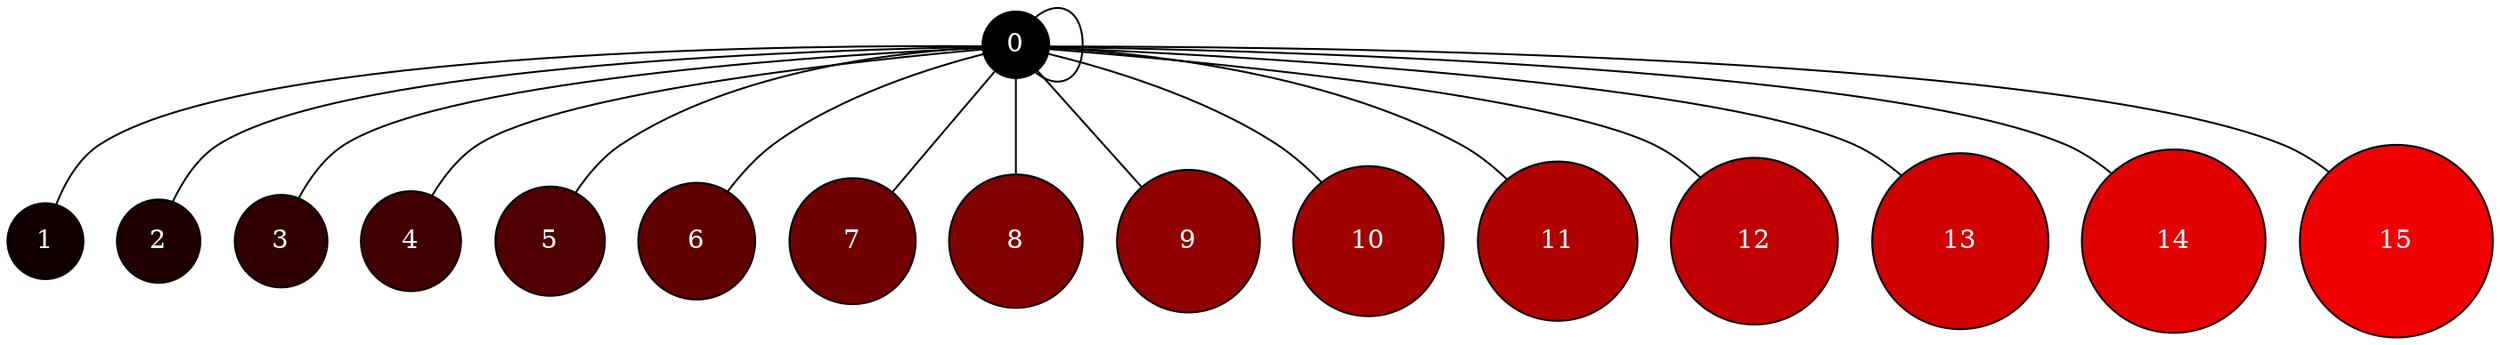 strict graph  {
	node [fixedsize=true,
		fontcolor="#FFFFFF",
		shape=circle,
		style=filled
	];
	0	 [fillcolor="# 00000",
		height=0.5,
		width=0.5];
	0 -- 0;
	1	 [fillcolor="#100000",
		height=0.5625,
		width=0.5625];
	0 -- 1;
	2	 [fillcolor="#200000",
		height=0.625,
		width=0.625];
	0 -- 2;
	3	 [fillcolor="#300000",
		height=0.6875,
		width=0.6875];
	0 -- 3;
	4	 [fillcolor="#400000",
		height=0.75,
		width=0.75];
	0 -- 4;
	5	 [fillcolor="#500000",
		height=0.8125,
		width=0.8125];
	0 -- 5;
	6	 [fillcolor="#600000",
		height=0.875,
		width=0.875];
	0 -- 6;
	7	 [fillcolor="#700000",
		height=0.9375,
		width=0.9375];
	0 -- 7;
	8	 [fillcolor="#800000",
		height=1.0,
		width=1.0];
	0 -- 8;
	9	 [fillcolor="#900000",
		height=1.0625,
		width=1.0625];
	0 -- 9;
	10	 [fillcolor="#a00000",
		height=1.125,
		width=1.125];
	0 -- 10;
	11	 [fillcolor="#b00000",
		height=1.1875,
		width=1.1875];
	0 -- 11;
	12	 [fillcolor="#c00000",
		height=1.25,
		width=1.25];
	0 -- 12;
	13	 [fillcolor="#d00000",
		height=1.3125,
		width=1.3125];
	0 -- 13;
	14	 [fillcolor="#e00000",
		height=1.375,
		width=1.375];
	0 -- 14;
	15	 [fillcolor="#f00000",
		height=1.4375,
		width=1.4375];
	0 -- 15;
}
